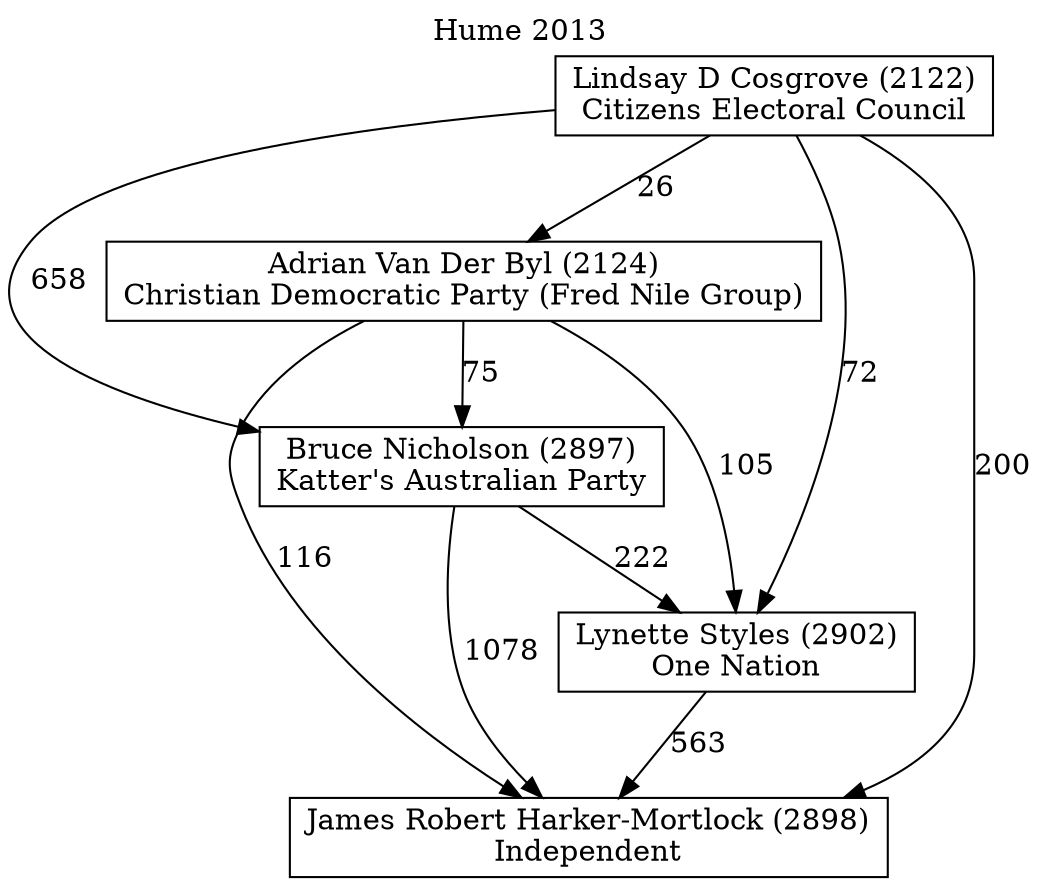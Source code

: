 // House preference flow
digraph "James Robert Harker-Mortlock (2898)_Hume_2013" {
	graph [label="Hume 2013" labelloc=t mclimit=10]
	node [shape=box]
	"James Robert Harker-Mortlock (2898)" [label="James Robert Harker-Mortlock (2898)
Independent"]
	"Lynette Styles (2902)" [label="Lynette Styles (2902)
One Nation"]
	"Bruce Nicholson (2897)" [label="Bruce Nicholson (2897)
Katter's Australian Party"]
	"Adrian Van Der Byl (2124)" [label="Adrian Van Der Byl (2124)
Christian Democratic Party (Fred Nile Group)"]
	"Lindsay D Cosgrove (2122)" [label="Lindsay D Cosgrove (2122)
Citizens Electoral Council"]
	"Lynette Styles (2902)" -> "James Robert Harker-Mortlock (2898)" [label=563]
	"Bruce Nicholson (2897)" -> "Lynette Styles (2902)" [label=222]
	"Adrian Van Der Byl (2124)" -> "Bruce Nicholson (2897)" [label=75]
	"Lindsay D Cosgrove (2122)" -> "Adrian Van Der Byl (2124)" [label=26]
	"Bruce Nicholson (2897)" -> "James Robert Harker-Mortlock (2898)" [label=1078]
	"Adrian Van Der Byl (2124)" -> "James Robert Harker-Mortlock (2898)" [label=116]
	"Lindsay D Cosgrove (2122)" -> "James Robert Harker-Mortlock (2898)" [label=200]
	"Lindsay D Cosgrove (2122)" -> "Bruce Nicholson (2897)" [label=658]
	"Adrian Van Der Byl (2124)" -> "Lynette Styles (2902)" [label=105]
	"Lindsay D Cosgrove (2122)" -> "Lynette Styles (2902)" [label=72]
}
